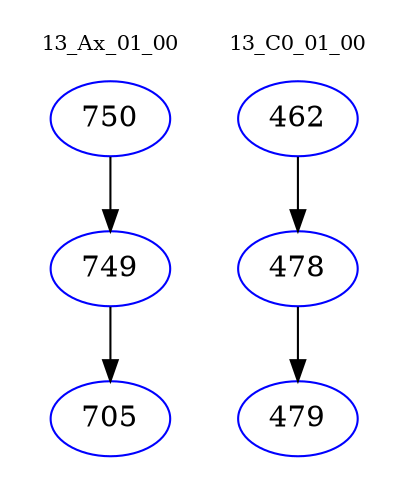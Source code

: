 digraph{
subgraph cluster_0 {
color = white
label = "13_Ax_01_00";
fontsize=10;
T0_750 [label="750", color="blue"]
T0_750 -> T0_749 [color="black"]
T0_749 [label="749", color="blue"]
T0_749 -> T0_705 [color="black"]
T0_705 [label="705", color="blue"]
}
subgraph cluster_1 {
color = white
label = "13_C0_01_00";
fontsize=10;
T1_462 [label="462", color="blue"]
T1_462 -> T1_478 [color="black"]
T1_478 [label="478", color="blue"]
T1_478 -> T1_479 [color="black"]
T1_479 [label="479", color="blue"]
}
}
